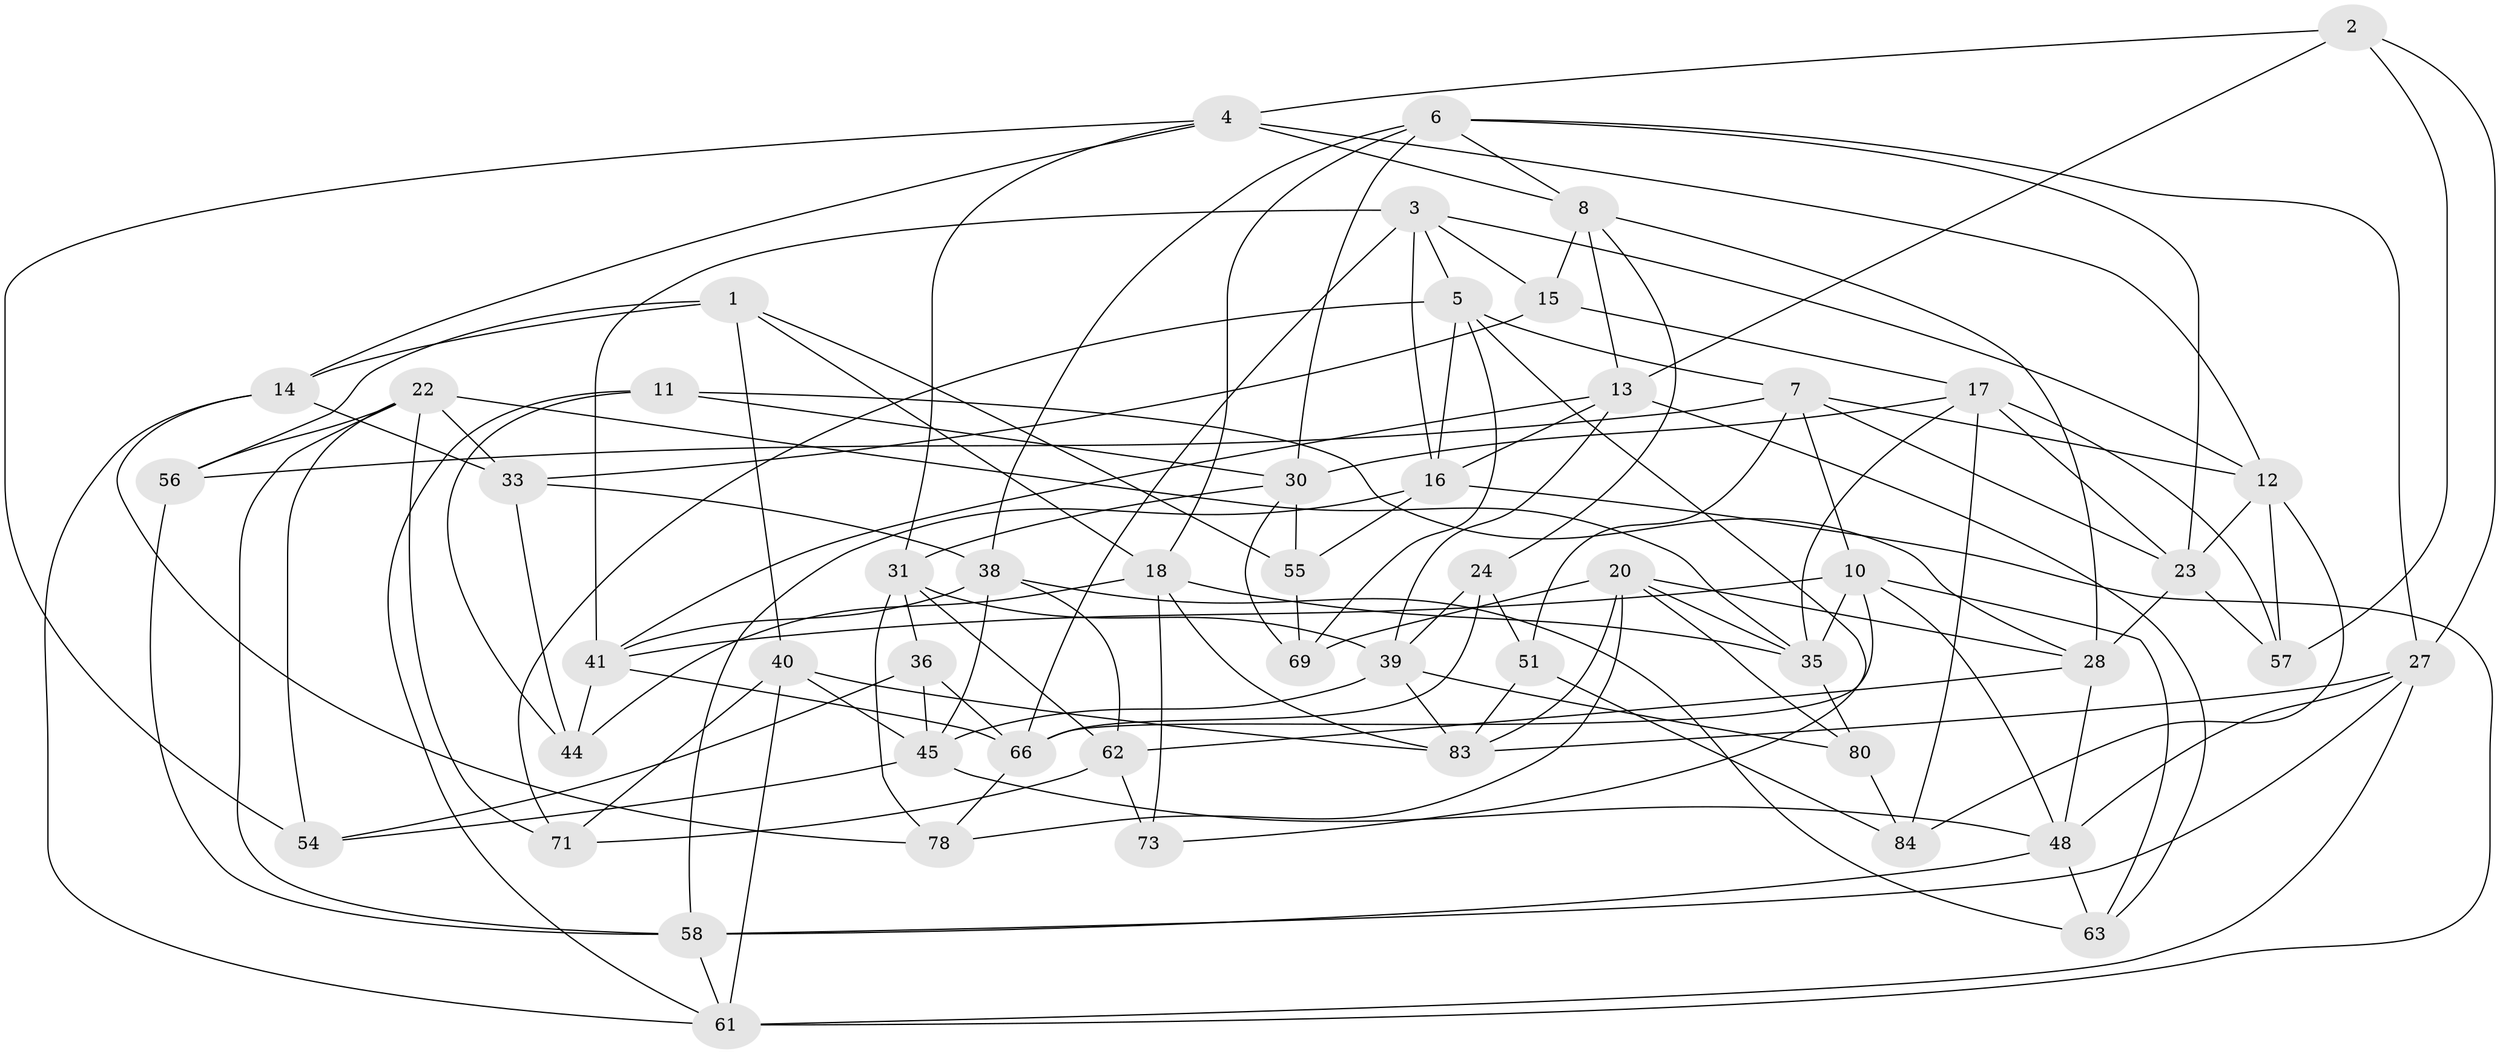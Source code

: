 // Generated by graph-tools (version 1.1) at 2025/52/02/27/25 19:52:29]
// undirected, 52 vertices, 135 edges
graph export_dot {
graph [start="1"]
  node [color=gray90,style=filled];
  1 [super="+32"];
  2;
  3 [super="+26"];
  4 [super="+42"];
  5 [super="+9"];
  6 [super="+53"];
  7 [super="+68"];
  8 [super="+34"];
  10 [super="+60"];
  11;
  12 [super="+19"];
  13 [super="+37"];
  14 [super="+21"];
  15;
  16 [super="+25"];
  17 [super="+70"];
  18 [super="+76"];
  20 [super="+29"];
  22 [super="+67"];
  23 [super="+50"];
  24;
  27 [super="+46"];
  28 [super="+52"];
  30 [super="+43"];
  31 [super="+47"];
  33 [super="+59"];
  35 [super="+74"];
  36;
  38 [super="+49"];
  39 [super="+75"];
  40 [super="+82"];
  41 [super="+81"];
  44;
  45 [super="+85"];
  48 [super="+65"];
  51;
  54;
  55;
  56;
  57;
  58 [super="+79"];
  61 [super="+64"];
  62 [super="+77"];
  63;
  66 [super="+72"];
  69;
  71;
  73;
  78;
  80;
  83 [super="+86"];
  84;
  1 -- 40 [weight=2];
  1 -- 55;
  1 -- 14;
  1 -- 56;
  1 -- 18;
  2 -- 4;
  2 -- 13;
  2 -- 57;
  2 -- 27;
  3 -- 12;
  3 -- 16;
  3 -- 41;
  3 -- 5;
  3 -- 15;
  3 -- 66;
  4 -- 14;
  4 -- 8;
  4 -- 12;
  4 -- 54;
  4 -- 31;
  5 -- 71;
  5 -- 73;
  5 -- 69;
  5 -- 16;
  5 -- 7;
  6 -- 23;
  6 -- 18;
  6 -- 30;
  6 -- 38;
  6 -- 8;
  6 -- 27;
  7 -- 56;
  7 -- 23;
  7 -- 10;
  7 -- 51;
  7 -- 12;
  8 -- 15;
  8 -- 13;
  8 -- 28;
  8 -- 24;
  10 -- 63;
  10 -- 66;
  10 -- 41;
  10 -- 35;
  10 -- 48;
  11 -- 30;
  11 -- 28;
  11 -- 44;
  11 -- 61;
  12 -- 84;
  12 -- 57;
  12 -- 23;
  13 -- 16;
  13 -- 39;
  13 -- 41;
  13 -- 63;
  14 -- 33 [weight=2];
  14 -- 78;
  14 -- 61;
  15 -- 33;
  15 -- 17;
  16 -- 55;
  16 -- 58;
  16 -- 61;
  17 -- 30;
  17 -- 23;
  17 -- 57;
  17 -- 84;
  17 -- 35;
  18 -- 73;
  18 -- 83;
  18 -- 44;
  18 -- 35;
  20 -- 78;
  20 -- 35;
  20 -- 80;
  20 -- 83;
  20 -- 69;
  20 -- 28;
  22 -- 35;
  22 -- 71;
  22 -- 54;
  22 -- 56;
  22 -- 58;
  22 -- 33;
  23 -- 57;
  23 -- 28;
  24 -- 51;
  24 -- 66;
  24 -- 39;
  27 -- 48;
  27 -- 61;
  27 -- 58;
  27 -- 83;
  28 -- 48;
  28 -- 62;
  30 -- 69;
  30 -- 55;
  30 -- 31;
  31 -- 62;
  31 -- 36;
  31 -- 39;
  31 -- 78;
  33 -- 38;
  33 -- 44;
  35 -- 80;
  36 -- 54;
  36 -- 45;
  36 -- 66;
  38 -- 63;
  38 -- 45;
  38 -- 41;
  38 -- 62;
  39 -- 80;
  39 -- 45;
  39 -- 83;
  40 -- 83;
  40 -- 45;
  40 -- 71;
  40 -- 61;
  41 -- 44;
  41 -- 66;
  45 -- 54;
  45 -- 48;
  48 -- 58;
  48 -- 63;
  51 -- 84;
  51 -- 83;
  55 -- 69;
  56 -- 58;
  58 -- 61;
  62 -- 71;
  62 -- 73 [weight=2];
  66 -- 78;
  80 -- 84;
}
